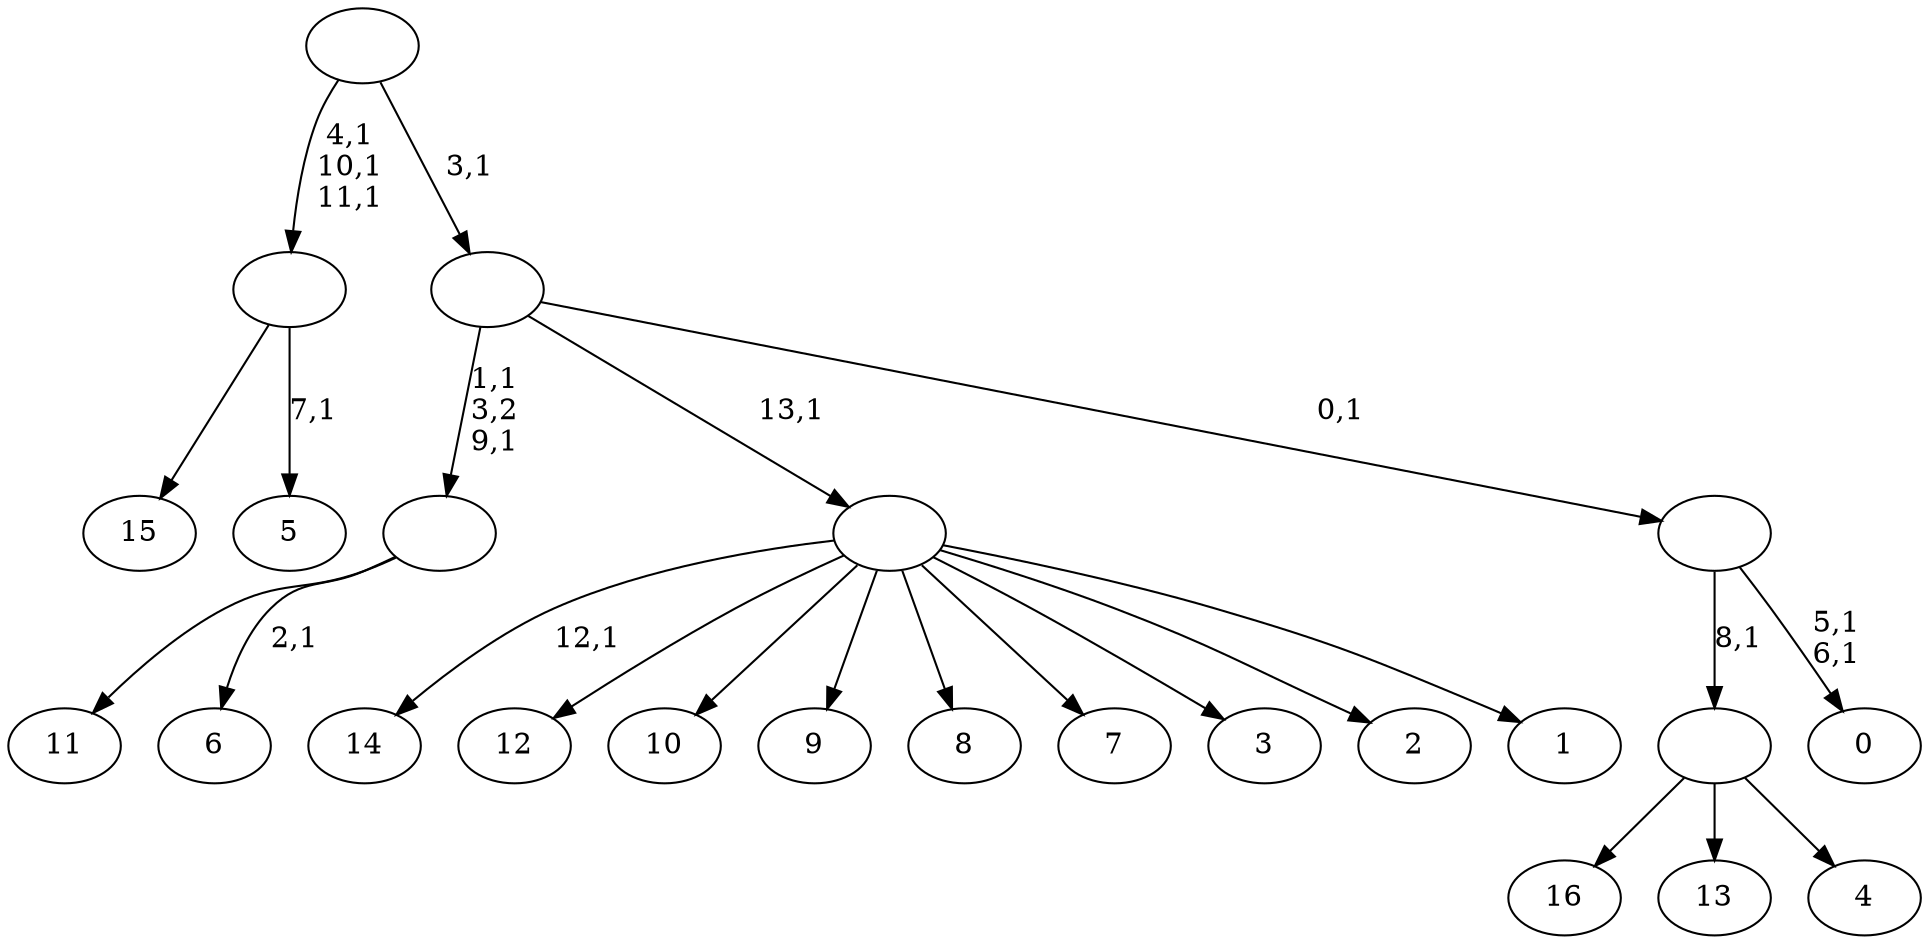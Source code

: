 digraph T {
	31 [label="16"]
	30 [label="15"]
	29 [label="14"]
	27 [label="13"]
	26 [label="12"]
	25 [label="11"]
	24 [label="10"]
	23 [label="9"]
	22 [label="8"]
	21 [label="7"]
	20 [label="6"]
	18 [label=""]
	16 [label="5"]
	14 [label=""]
	11 [label="4"]
	10 [label=""]
	9 [label="3"]
	8 [label="2"]
	7 [label="1"]
	6 [label=""]
	5 [label="0"]
	2 [label=""]
	1 [label=""]
	0 [label=""]
	18 -> 20 [label="2,1"]
	18 -> 25 [label=""]
	14 -> 16 [label="7,1"]
	14 -> 30 [label=""]
	10 -> 31 [label=""]
	10 -> 27 [label=""]
	10 -> 11 [label=""]
	6 -> 29 [label="12,1"]
	6 -> 26 [label=""]
	6 -> 24 [label=""]
	6 -> 23 [label=""]
	6 -> 22 [label=""]
	6 -> 21 [label=""]
	6 -> 9 [label=""]
	6 -> 8 [label=""]
	6 -> 7 [label=""]
	2 -> 5 [label="5,1\n6,1"]
	2 -> 10 [label="8,1"]
	1 -> 18 [label="1,1\n3,2\n9,1"]
	1 -> 6 [label="13,1"]
	1 -> 2 [label="0,1"]
	0 -> 14 [label="4,1\n10,1\n11,1"]
	0 -> 1 [label="3,1"]
}
